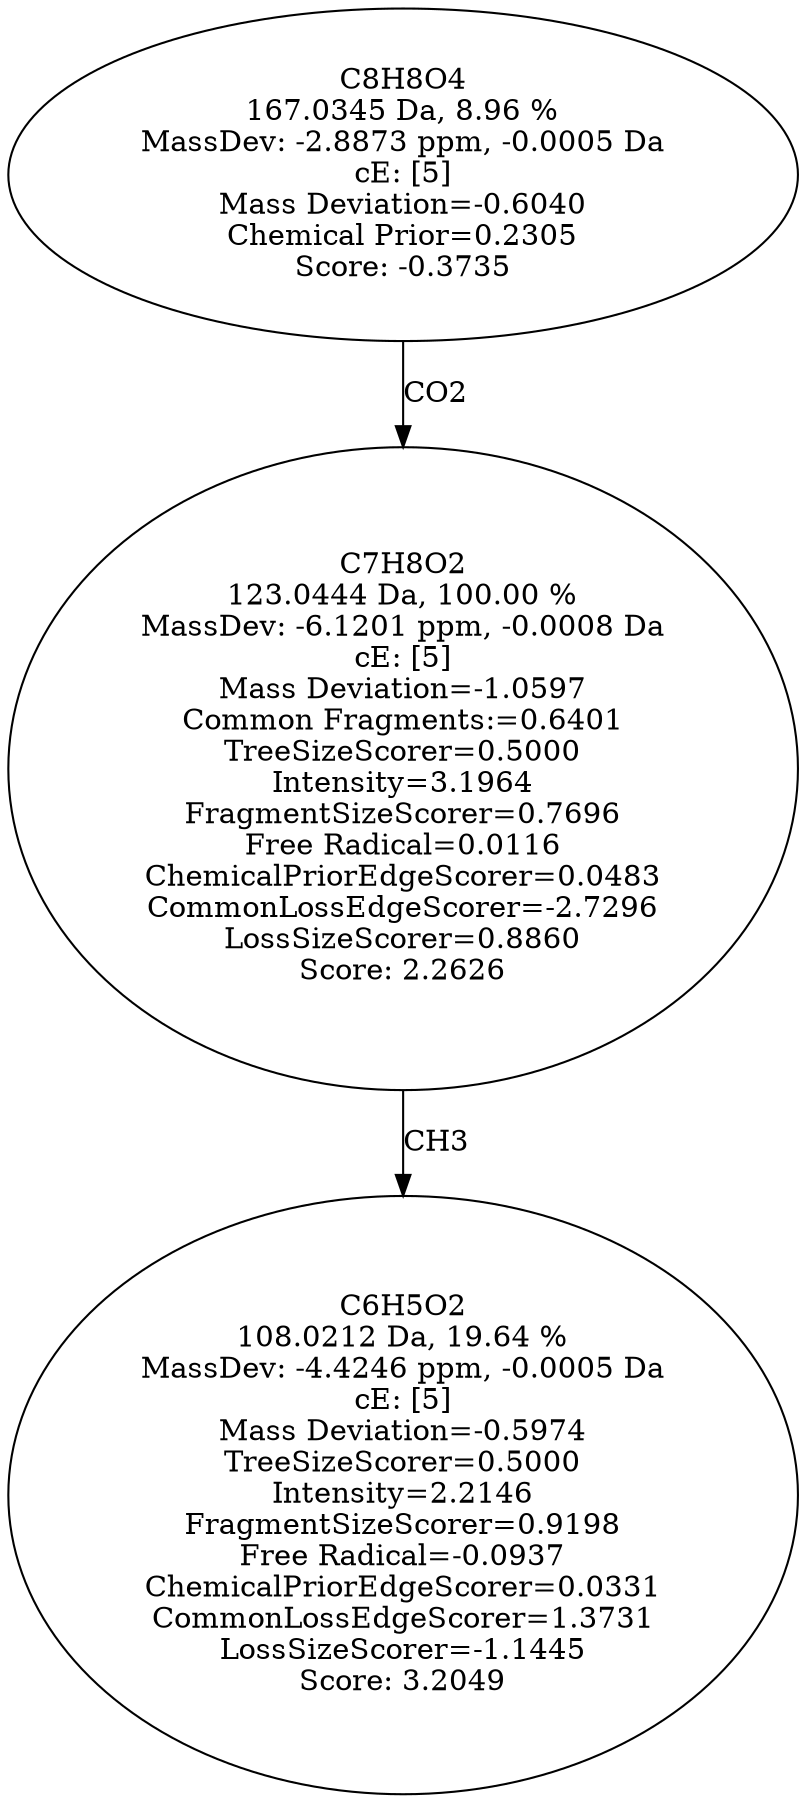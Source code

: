 strict digraph {
v1 [label="C6H5O2\n108.0212 Da, 19.64 %\nMassDev: -4.4246 ppm, -0.0005 Da\ncE: [5]\nMass Deviation=-0.5974\nTreeSizeScorer=0.5000\nIntensity=2.2146\nFragmentSizeScorer=0.9198\nFree Radical=-0.0937\nChemicalPriorEdgeScorer=0.0331\nCommonLossEdgeScorer=1.3731\nLossSizeScorer=-1.1445\nScore: 3.2049"];
v2 [label="C7H8O2\n123.0444 Da, 100.00 %\nMassDev: -6.1201 ppm, -0.0008 Da\ncE: [5]\nMass Deviation=-1.0597\nCommon Fragments:=0.6401\nTreeSizeScorer=0.5000\nIntensity=3.1964\nFragmentSizeScorer=0.7696\nFree Radical=0.0116\nChemicalPriorEdgeScorer=0.0483\nCommonLossEdgeScorer=-2.7296\nLossSizeScorer=0.8860\nScore: 2.2626"];
v3 [label="C8H8O4\n167.0345 Da, 8.96 %\nMassDev: -2.8873 ppm, -0.0005 Da\ncE: [5]\nMass Deviation=-0.6040\nChemical Prior=0.2305\nScore: -0.3735"];
v2 -> v1 [label="CH3"];
v3 -> v2 [label="CO2"];
}